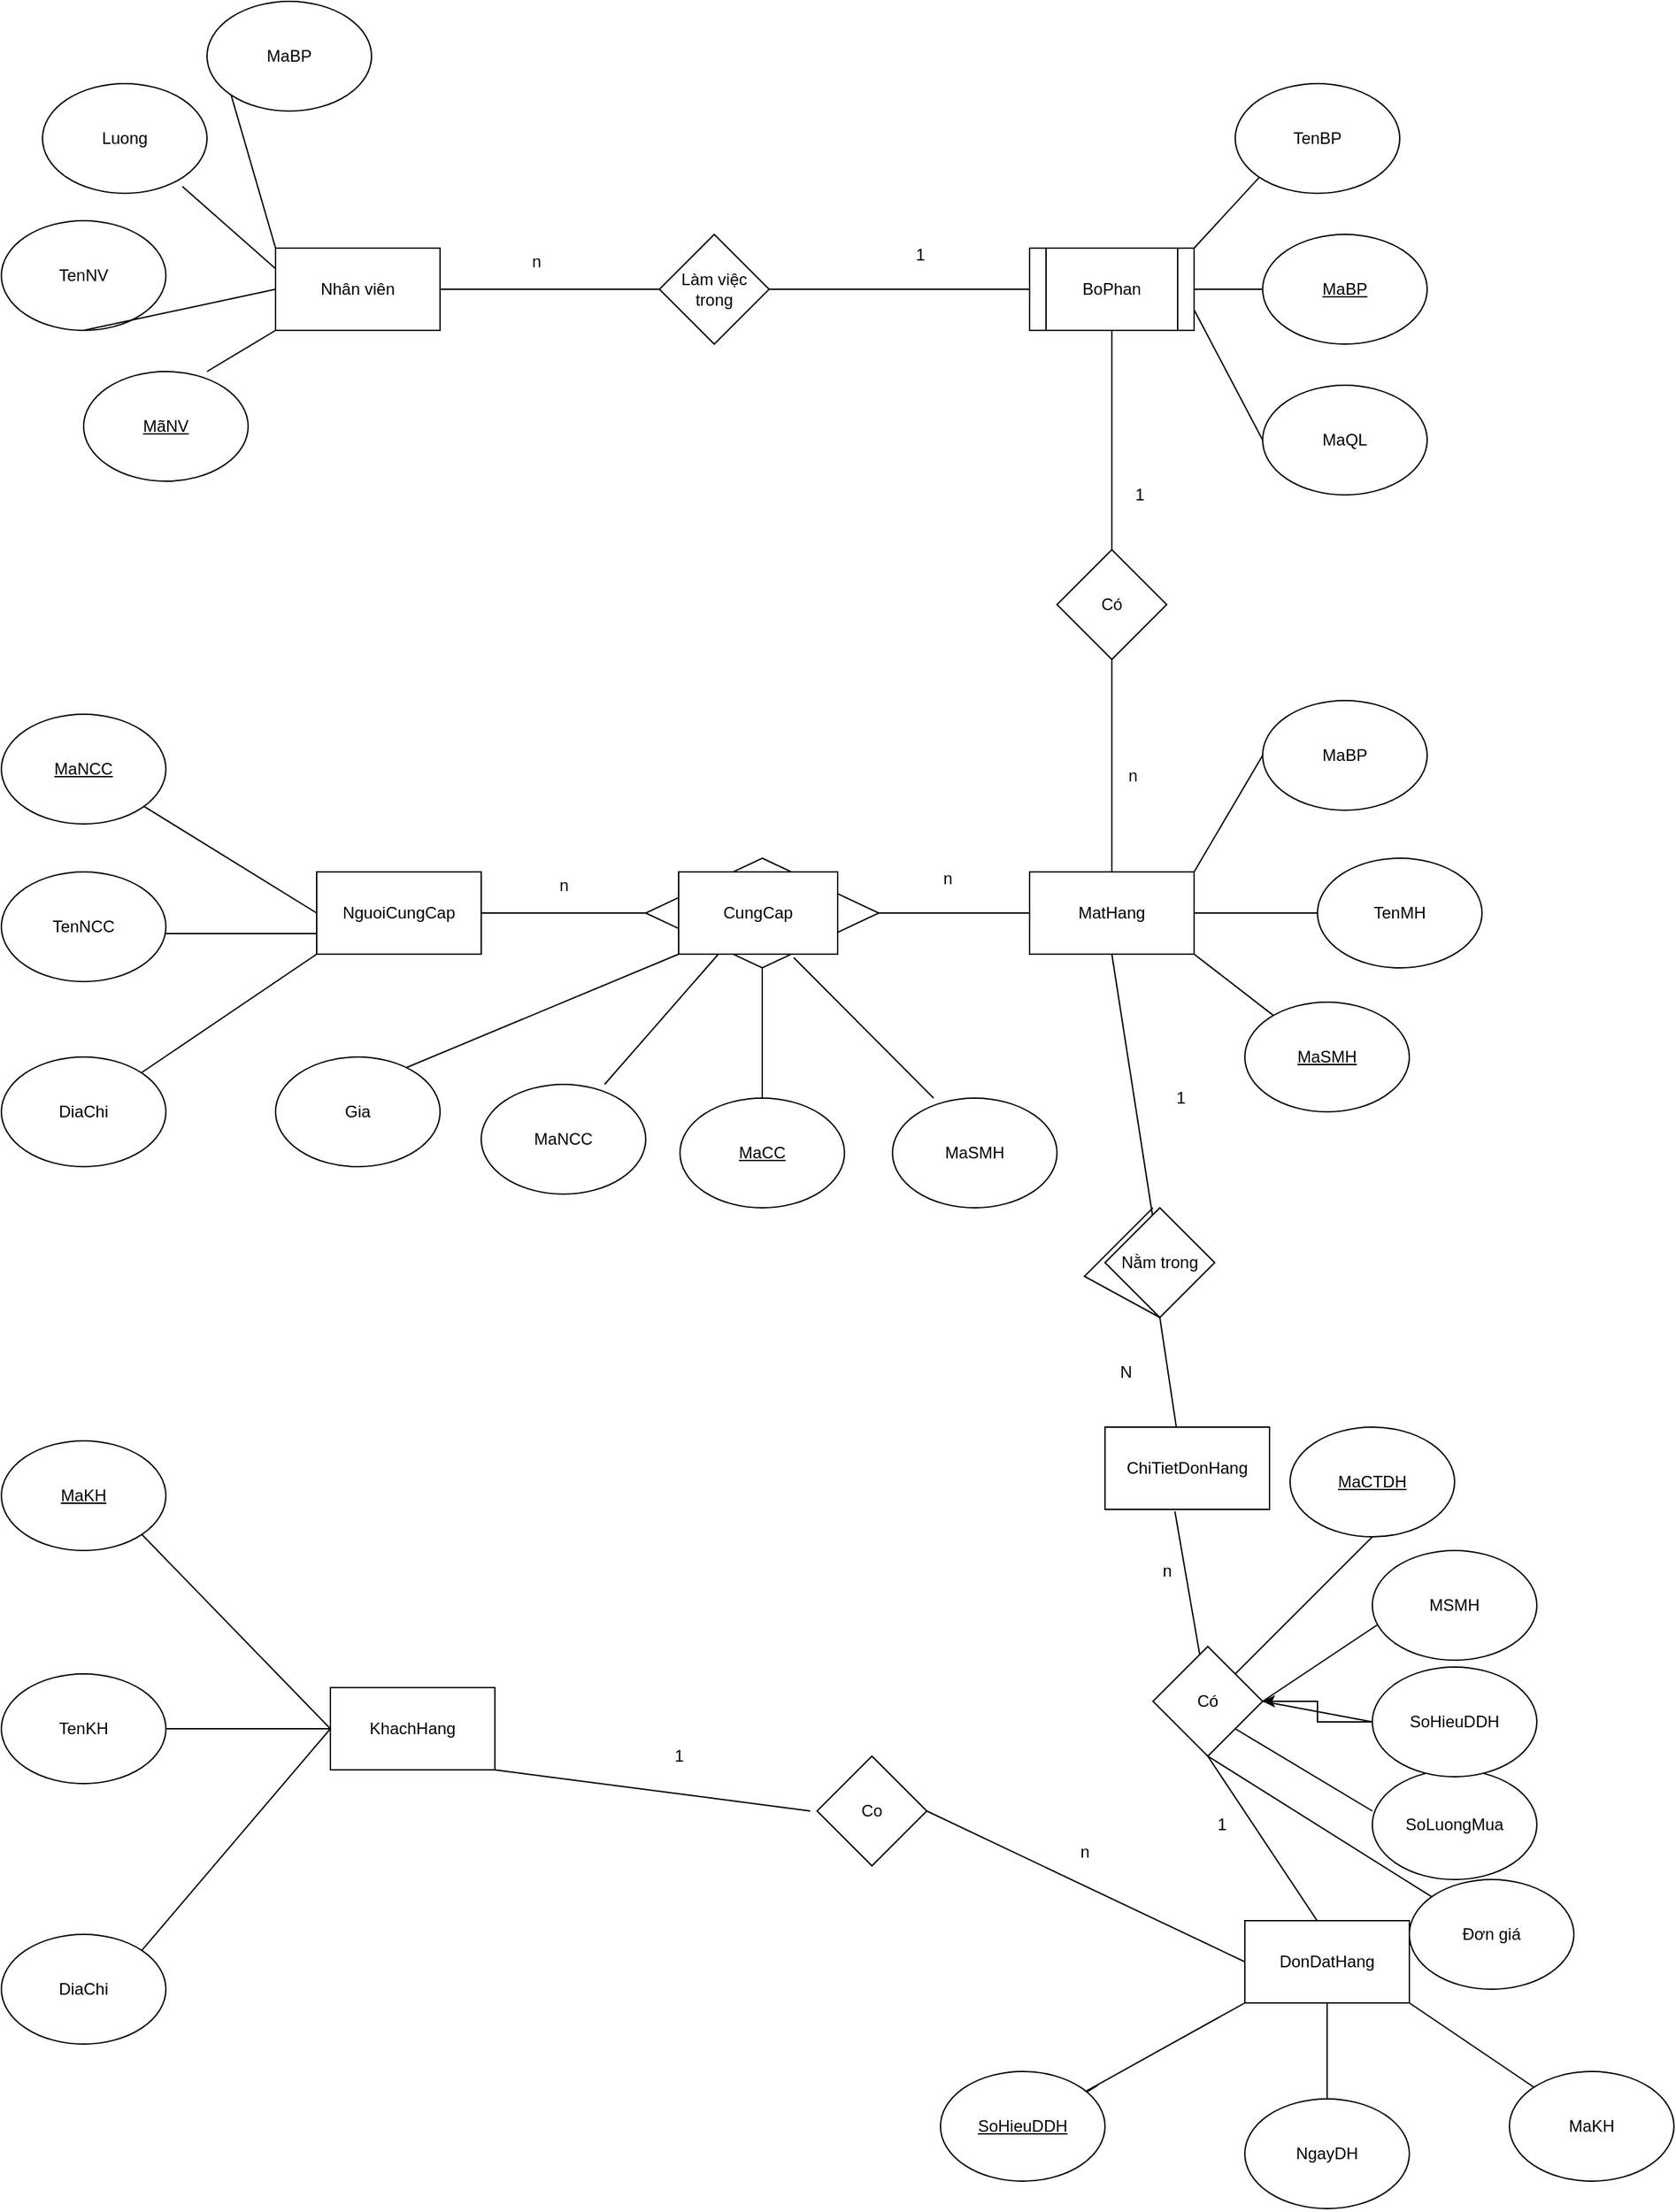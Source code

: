 <mxfile version="20.4.1" type="github">
  <diagram id="KJnayV7ZM33Jfx6mqHIE" name="Page-1">
    <mxGraphModel dx="2133" dy="2033" grid="1" gridSize="10" guides="1" tooltips="1" connect="1" arrows="1" fold="1" page="1" pageScale="1" pageWidth="827" pageHeight="1169" math="0" shadow="0">
      <root>
        <mxCell id="0" />
        <mxCell id="1" parent="0" />
        <mxCell id="iLdHwuGYIfyq-GvQSIh--1" value="Nhân viên" style="rounded=0;whiteSpace=wrap;html=1;" vertex="1" parent="1">
          <mxGeometry x="120" y="100" width="120" height="60" as="geometry" />
        </mxCell>
        <mxCell id="iLdHwuGYIfyq-GvQSIh--2" value="" style="endArrow=none;html=1;rounded=0;entryX=0;entryY=1;entryDx=0;entryDy=0;" edge="1" parent="1" target="iLdHwuGYIfyq-GvQSIh--1">
          <mxGeometry width="50" height="50" relative="1" as="geometry">
            <mxPoint x="70" y="190" as="sourcePoint" />
            <mxPoint x="440" y="210" as="targetPoint" />
            <Array as="points">
              <mxPoint x="70" y="190" />
            </Array>
          </mxGeometry>
        </mxCell>
        <mxCell id="iLdHwuGYIfyq-GvQSIh--3" value="&lt;u&gt;MãNV&lt;/u&gt;" style="ellipse;whiteSpace=wrap;html=1;" vertex="1" parent="1">
          <mxGeometry x="-20" y="190" width="120" height="80" as="geometry" />
        </mxCell>
        <mxCell id="iLdHwuGYIfyq-GvQSIh--4" value="TenNV" style="ellipse;whiteSpace=wrap;html=1;" vertex="1" parent="1">
          <mxGeometry x="-80" y="80" width="120" height="80" as="geometry" />
        </mxCell>
        <mxCell id="iLdHwuGYIfyq-GvQSIh--5" value="" style="endArrow=none;html=1;rounded=0;entryX=0;entryY=0.5;entryDx=0;entryDy=0;exitX=0.5;exitY=1;exitDx=0;exitDy=0;" edge="1" parent="1" source="iLdHwuGYIfyq-GvQSIh--4" target="iLdHwuGYIfyq-GvQSIh--1">
          <mxGeometry width="50" height="50" relative="1" as="geometry">
            <mxPoint x="410" y="260" as="sourcePoint" />
            <mxPoint x="460" y="210" as="targetPoint" />
          </mxGeometry>
        </mxCell>
        <mxCell id="iLdHwuGYIfyq-GvQSIh--6" value="Luong" style="ellipse;whiteSpace=wrap;html=1;" vertex="1" parent="1">
          <mxGeometry x="-50" y="-20" width="120" height="80" as="geometry" />
        </mxCell>
        <mxCell id="iLdHwuGYIfyq-GvQSIh--7" value="" style="endArrow=none;html=1;rounded=0;exitX=0;exitY=0.25;exitDx=0;exitDy=0;entryX=0.85;entryY=0.938;entryDx=0;entryDy=0;entryPerimeter=0;" edge="1" parent="1" source="iLdHwuGYIfyq-GvQSIh--1" target="iLdHwuGYIfyq-GvQSIh--6">
          <mxGeometry width="50" height="50" relative="1" as="geometry">
            <mxPoint x="520" y="230" as="sourcePoint" />
            <mxPoint x="570" y="180" as="targetPoint" />
          </mxGeometry>
        </mxCell>
        <mxCell id="iLdHwuGYIfyq-GvQSIh--8" value="MaBP" style="ellipse;whiteSpace=wrap;html=1;" vertex="1" parent="1">
          <mxGeometry x="70" y="-80" width="120" height="80" as="geometry" />
        </mxCell>
        <mxCell id="iLdHwuGYIfyq-GvQSIh--9" value="" style="endArrow=none;html=1;rounded=0;entryX=0;entryY=0;entryDx=0;entryDy=0;exitX=0;exitY=1;exitDx=0;exitDy=0;" edge="1" parent="1" source="iLdHwuGYIfyq-GvQSIh--8" target="iLdHwuGYIfyq-GvQSIh--1">
          <mxGeometry width="50" height="50" relative="1" as="geometry">
            <mxPoint x="520" y="230" as="sourcePoint" />
            <mxPoint x="570" y="180" as="targetPoint" />
          </mxGeometry>
        </mxCell>
        <mxCell id="iLdHwuGYIfyq-GvQSIh--10" value="Làm việc trong" style="rhombus;whiteSpace=wrap;html=1;" vertex="1" parent="1">
          <mxGeometry x="400" y="90" width="80" height="80" as="geometry" />
        </mxCell>
        <mxCell id="iLdHwuGYIfyq-GvQSIh--11" value="" style="endArrow=none;html=1;rounded=0;exitX=1;exitY=0.5;exitDx=0;exitDy=0;" edge="1" parent="1" source="iLdHwuGYIfyq-GvQSIh--1" target="iLdHwuGYIfyq-GvQSIh--10">
          <mxGeometry width="50" height="50" relative="1" as="geometry">
            <mxPoint x="520" y="230" as="sourcePoint" />
            <mxPoint x="570" y="180" as="targetPoint" />
          </mxGeometry>
        </mxCell>
        <mxCell id="iLdHwuGYIfyq-GvQSIh--12" value="n" style="text;html=1;resizable=0;autosize=1;align=center;verticalAlign=middle;points=[];fillColor=none;strokeColor=none;rounded=0;" vertex="1" parent="1">
          <mxGeometry x="295" y="95" width="30" height="30" as="geometry" />
        </mxCell>
        <mxCell id="iLdHwuGYIfyq-GvQSIh--13" value="" style="endArrow=none;html=1;rounded=0;exitX=1;exitY=0.5;exitDx=0;exitDy=0;" edge="1" parent="1" source="iLdHwuGYIfyq-GvQSIh--10">
          <mxGeometry width="50" height="50" relative="1" as="geometry">
            <mxPoint x="510" y="220" as="sourcePoint" />
            <mxPoint x="670" y="130" as="targetPoint" />
          </mxGeometry>
        </mxCell>
        <mxCell id="iLdHwuGYIfyq-GvQSIh--15" value="BoPhan" style="shape=process;whiteSpace=wrap;html=1;backgroundOutline=1;" vertex="1" parent="1">
          <mxGeometry x="670" y="100" width="120" height="60" as="geometry" />
        </mxCell>
        <mxCell id="iLdHwuGYIfyq-GvQSIh--16" value="1" style="text;html=1;resizable=0;autosize=1;align=center;verticalAlign=middle;points=[];fillColor=none;strokeColor=none;rounded=0;" vertex="1" parent="1">
          <mxGeometry x="575" y="90" width="30" height="30" as="geometry" />
        </mxCell>
        <mxCell id="iLdHwuGYIfyq-GvQSIh--17" value="MaQL" style="ellipse;whiteSpace=wrap;html=1;" vertex="1" parent="1">
          <mxGeometry x="840" y="200" width="120" height="80" as="geometry" />
        </mxCell>
        <mxCell id="iLdHwuGYIfyq-GvQSIh--18" value="&lt;u&gt;MaBP&lt;/u&gt;" style="ellipse;whiteSpace=wrap;html=1;" vertex="1" parent="1">
          <mxGeometry x="840" y="90" width="120" height="80" as="geometry" />
        </mxCell>
        <mxCell id="iLdHwuGYIfyq-GvQSIh--19" value="TenBP" style="ellipse;whiteSpace=wrap;html=1;" vertex="1" parent="1">
          <mxGeometry x="820" y="-20" width="120" height="80" as="geometry" />
        </mxCell>
        <mxCell id="iLdHwuGYIfyq-GvQSIh--20" value="" style="endArrow=none;html=1;rounded=0;exitX=1;exitY=0;exitDx=0;exitDy=0;entryX=0;entryY=1;entryDx=0;entryDy=0;" edge="1" parent="1" source="iLdHwuGYIfyq-GvQSIh--15" target="iLdHwuGYIfyq-GvQSIh--19">
          <mxGeometry width="50" height="50" relative="1" as="geometry">
            <mxPoint x="600" y="40" as="sourcePoint" />
            <mxPoint x="650" y="-10" as="targetPoint" />
          </mxGeometry>
        </mxCell>
        <mxCell id="iLdHwuGYIfyq-GvQSIh--21" value="" style="endArrow=none;html=1;rounded=0;exitX=1;exitY=0.5;exitDx=0;exitDy=0;entryX=0;entryY=0.5;entryDx=0;entryDy=0;" edge="1" parent="1" source="iLdHwuGYIfyq-GvQSIh--15" target="iLdHwuGYIfyq-GvQSIh--18">
          <mxGeometry width="50" height="50" relative="1" as="geometry">
            <mxPoint x="600" y="40" as="sourcePoint" />
            <mxPoint x="650" y="-10" as="targetPoint" />
          </mxGeometry>
        </mxCell>
        <mxCell id="iLdHwuGYIfyq-GvQSIh--22" value="" style="endArrow=none;html=1;rounded=0;exitX=1;exitY=0.75;exitDx=0;exitDy=0;entryX=0;entryY=0.5;entryDx=0;entryDy=0;" edge="1" parent="1" source="iLdHwuGYIfyq-GvQSIh--15" target="iLdHwuGYIfyq-GvQSIh--17">
          <mxGeometry width="50" height="50" relative="1" as="geometry">
            <mxPoint x="600" y="40" as="sourcePoint" />
            <mxPoint x="650" y="-10" as="targetPoint" />
          </mxGeometry>
        </mxCell>
        <mxCell id="iLdHwuGYIfyq-GvQSIh--23" value="" style="endArrow=none;html=1;rounded=0;entryX=0.5;entryY=1;entryDx=0;entryDy=0;" edge="1" parent="1" target="iLdHwuGYIfyq-GvQSIh--15">
          <mxGeometry width="50" height="50" relative="1" as="geometry">
            <mxPoint x="730" y="320" as="sourcePoint" />
            <mxPoint x="460" y="190" as="targetPoint" />
          </mxGeometry>
        </mxCell>
        <mxCell id="iLdHwuGYIfyq-GvQSIh--24" value="Có" style="rhombus;whiteSpace=wrap;html=1;" vertex="1" parent="1">
          <mxGeometry x="690" y="320" width="80" height="80" as="geometry" />
        </mxCell>
        <mxCell id="iLdHwuGYIfyq-GvQSIh--25" value="" style="endArrow=none;html=1;rounded=0;exitX=0.5;exitY=1;exitDx=0;exitDy=0;" edge="1" parent="1" source="iLdHwuGYIfyq-GvQSIh--24">
          <mxGeometry width="50" height="50" relative="1" as="geometry">
            <mxPoint x="410" y="240" as="sourcePoint" />
            <mxPoint x="730" y="560" as="targetPoint" />
          </mxGeometry>
        </mxCell>
        <mxCell id="iLdHwuGYIfyq-GvQSIh--26" value="Mat hang" style="shape=process;whiteSpace=wrap;html=1;backgroundOutline=1;" vertex="1" parent="1">
          <mxGeometry x="670" y="555" width="120" height="60" as="geometry" />
        </mxCell>
        <mxCell id="iLdHwuGYIfyq-GvQSIh--27" value="MatHang" style="rounded=0;whiteSpace=wrap;html=1;" vertex="1" parent="1">
          <mxGeometry x="670" y="555" width="120" height="60" as="geometry" />
        </mxCell>
        <mxCell id="iLdHwuGYIfyq-GvQSIh--28" value="n" style="text;html=1;resizable=0;autosize=1;align=center;verticalAlign=middle;points=[];fillColor=none;strokeColor=none;rounded=0;" vertex="1" parent="1">
          <mxGeometry x="730" y="470" width="30" height="30" as="geometry" />
        </mxCell>
        <mxCell id="iLdHwuGYIfyq-GvQSIh--29" value="1" style="text;html=1;resizable=0;autosize=1;align=center;verticalAlign=middle;points=[];fillColor=none;strokeColor=none;rounded=0;" vertex="1" parent="1">
          <mxGeometry x="735" y="265" width="30" height="30" as="geometry" />
        </mxCell>
        <mxCell id="iLdHwuGYIfyq-GvQSIh--30" value="" style="endArrow=none;html=1;rounded=0;exitX=1;exitY=0;exitDx=0;exitDy=0;" edge="1" parent="1" source="iLdHwuGYIfyq-GvQSIh--27">
          <mxGeometry width="50" height="50" relative="1" as="geometry">
            <mxPoint x="410" y="380" as="sourcePoint" />
            <mxPoint x="840" y="470" as="targetPoint" />
          </mxGeometry>
        </mxCell>
        <mxCell id="iLdHwuGYIfyq-GvQSIh--31" value="" style="endArrow=none;html=1;rounded=0;exitX=1;exitY=0.5;exitDx=0;exitDy=0;" edge="1" parent="1" source="iLdHwuGYIfyq-GvQSIh--27">
          <mxGeometry width="50" height="50" relative="1" as="geometry">
            <mxPoint x="410" y="380" as="sourcePoint" />
            <mxPoint x="880" y="585" as="targetPoint" />
          </mxGeometry>
        </mxCell>
        <mxCell id="iLdHwuGYIfyq-GvQSIh--32" value="" style="endArrow=none;html=1;rounded=0;exitX=1;exitY=1;exitDx=0;exitDy=0;" edge="1" parent="1" source="iLdHwuGYIfyq-GvQSIh--27" target="iLdHwuGYIfyq-GvQSIh--33">
          <mxGeometry width="50" height="50" relative="1" as="geometry">
            <mxPoint x="410" y="380" as="sourcePoint" />
            <mxPoint x="840" y="680" as="targetPoint" />
          </mxGeometry>
        </mxCell>
        <mxCell id="iLdHwuGYIfyq-GvQSIh--33" value="&lt;u&gt;MaSMH&lt;/u&gt;" style="ellipse;whiteSpace=wrap;html=1;" vertex="1" parent="1">
          <mxGeometry x="827" y="650" width="120" height="80" as="geometry" />
        </mxCell>
        <mxCell id="iLdHwuGYIfyq-GvQSIh--34" value="TenMH" style="ellipse;whiteSpace=wrap;html=1;" vertex="1" parent="1">
          <mxGeometry x="880" y="545" width="120" height="80" as="geometry" />
        </mxCell>
        <mxCell id="iLdHwuGYIfyq-GvQSIh--35" value="MaBP" style="ellipse;whiteSpace=wrap;html=1;" vertex="1" parent="1">
          <mxGeometry x="840" y="430" width="120" height="80" as="geometry" />
        </mxCell>
        <mxCell id="iLdHwuGYIfyq-GvQSIh--36" value="" style="rhombus;whiteSpace=wrap;html=1;" vertex="1" parent="1">
          <mxGeometry x="390" y="545" width="170" height="80" as="geometry" />
        </mxCell>
        <mxCell id="iLdHwuGYIfyq-GvQSIh--37" value="CungCap" style="rounded=0;whiteSpace=wrap;html=1;" vertex="1" parent="1">
          <mxGeometry x="414" y="555" width="116" height="60" as="geometry" />
        </mxCell>
        <mxCell id="iLdHwuGYIfyq-GvQSIh--38" value="" style="endArrow=none;html=1;rounded=0;exitX=0;exitY=0.5;exitDx=0;exitDy=0;entryX=1;entryY=0.5;entryDx=0;entryDy=0;" edge="1" parent="1" source="iLdHwuGYIfyq-GvQSIh--27" target="iLdHwuGYIfyq-GvQSIh--36">
          <mxGeometry width="50" height="50" relative="1" as="geometry">
            <mxPoint x="410" y="500" as="sourcePoint" />
            <mxPoint x="460" y="450" as="targetPoint" />
          </mxGeometry>
        </mxCell>
        <mxCell id="iLdHwuGYIfyq-GvQSIh--39" value="" style="endArrow=none;html=1;rounded=0;exitX=0;exitY=0.5;exitDx=0;exitDy=0;" edge="1" parent="1" source="iLdHwuGYIfyq-GvQSIh--36" target="iLdHwuGYIfyq-GvQSIh--40">
          <mxGeometry width="50" height="50" relative="1" as="geometry">
            <mxPoint x="410" y="500" as="sourcePoint" />
            <mxPoint x="250" y="585" as="targetPoint" />
          </mxGeometry>
        </mxCell>
        <mxCell id="iLdHwuGYIfyq-GvQSIh--40" value="NguoiCungCap" style="rounded=0;whiteSpace=wrap;html=1;" vertex="1" parent="1">
          <mxGeometry x="150" y="555" width="120" height="60" as="geometry" />
        </mxCell>
        <mxCell id="iLdHwuGYIfyq-GvQSIh--41" value="n" style="text;html=1;resizable=0;autosize=1;align=center;verticalAlign=middle;points=[];fillColor=none;strokeColor=none;rounded=0;" vertex="1" parent="1">
          <mxGeometry x="315" y="550" width="30" height="30" as="geometry" />
        </mxCell>
        <mxCell id="iLdHwuGYIfyq-GvQSIh--42" value="n" style="text;html=1;resizable=0;autosize=1;align=center;verticalAlign=middle;points=[];fillColor=none;strokeColor=none;rounded=0;" vertex="1" parent="1">
          <mxGeometry x="595" y="545" width="30" height="30" as="geometry" />
        </mxCell>
        <mxCell id="iLdHwuGYIfyq-GvQSIh--43" value="" style="endArrow=none;html=1;rounded=0;exitX=0;exitY=0.75;exitDx=0;exitDy=0;" edge="1" parent="1" source="iLdHwuGYIfyq-GvQSIh--40">
          <mxGeometry width="50" height="50" relative="1" as="geometry">
            <mxPoint x="410" y="490" as="sourcePoint" />
            <mxPoint x="40" y="600" as="targetPoint" />
          </mxGeometry>
        </mxCell>
        <mxCell id="iLdHwuGYIfyq-GvQSIh--44" value="" style="endArrow=none;html=1;rounded=0;exitX=0;exitY=0.5;exitDx=0;exitDy=0;" edge="1" parent="1" source="iLdHwuGYIfyq-GvQSIh--40" target="iLdHwuGYIfyq-GvQSIh--45">
          <mxGeometry width="50" height="50" relative="1" as="geometry">
            <mxPoint x="410" y="490" as="sourcePoint" />
            <mxPoint x="40" y="510" as="targetPoint" />
          </mxGeometry>
        </mxCell>
        <mxCell id="iLdHwuGYIfyq-GvQSIh--45" value="&lt;u&gt;MaNCC&lt;/u&gt;" style="ellipse;whiteSpace=wrap;html=1;" vertex="1" parent="1">
          <mxGeometry x="-80" y="440" width="120" height="80" as="geometry" />
        </mxCell>
        <mxCell id="iLdHwuGYIfyq-GvQSIh--46" value="TenNCC" style="ellipse;whiteSpace=wrap;html=1;" vertex="1" parent="1">
          <mxGeometry x="-80" y="555" width="120" height="80" as="geometry" />
        </mxCell>
        <mxCell id="iLdHwuGYIfyq-GvQSIh--47" value="DiaChi" style="ellipse;whiteSpace=wrap;html=1;" vertex="1" parent="1">
          <mxGeometry x="-80" y="690" width="120" height="80" as="geometry" />
        </mxCell>
        <mxCell id="iLdHwuGYIfyq-GvQSIh--48" value="" style="endArrow=none;html=1;rounded=0;exitX=0;exitY=1;exitDx=0;exitDy=0;" edge="1" parent="1" source="iLdHwuGYIfyq-GvQSIh--40" target="iLdHwuGYIfyq-GvQSIh--47">
          <mxGeometry width="50" height="50" relative="1" as="geometry">
            <mxPoint x="410" y="490" as="sourcePoint" />
            <mxPoint x="460" y="440" as="targetPoint" />
          </mxGeometry>
        </mxCell>
        <mxCell id="iLdHwuGYIfyq-GvQSIh--49" value="" style="endArrow=none;html=1;rounded=0;entryX=0.25;entryY=1;entryDx=0;entryDy=0;" edge="1" parent="1" target="iLdHwuGYIfyq-GvQSIh--37">
          <mxGeometry width="50" height="50" relative="1" as="geometry">
            <mxPoint x="360" y="710" as="sourcePoint" />
            <mxPoint x="460" y="580" as="targetPoint" />
          </mxGeometry>
        </mxCell>
        <mxCell id="iLdHwuGYIfyq-GvQSIh--50" value="" style="endArrow=none;html=1;rounded=0;exitX=0.5;exitY=1;exitDx=0;exitDy=0;" edge="1" parent="1" source="iLdHwuGYIfyq-GvQSIh--36">
          <mxGeometry width="50" height="50" relative="1" as="geometry">
            <mxPoint x="410" y="630" as="sourcePoint" />
            <mxPoint x="475" y="720" as="targetPoint" />
          </mxGeometry>
        </mxCell>
        <mxCell id="iLdHwuGYIfyq-GvQSIh--51" value="" style="endArrow=none;html=1;rounded=0;entryX=0.635;entryY=0.906;entryDx=0;entryDy=0;entryPerimeter=0;" edge="1" parent="1" target="iLdHwuGYIfyq-GvQSIh--36">
          <mxGeometry width="50" height="50" relative="1" as="geometry">
            <mxPoint x="600" y="720" as="sourcePoint" />
            <mxPoint x="560" y="660" as="targetPoint" />
          </mxGeometry>
        </mxCell>
        <mxCell id="iLdHwuGYIfyq-GvQSIh--52" value="MaNCC" style="ellipse;whiteSpace=wrap;html=1;" vertex="1" parent="1">
          <mxGeometry x="270" y="710" width="120" height="80" as="geometry" />
        </mxCell>
        <mxCell id="iLdHwuGYIfyq-GvQSIh--53" value="&lt;u&gt;MaCC&lt;/u&gt;" style="ellipse;whiteSpace=wrap;html=1;" vertex="1" parent="1">
          <mxGeometry x="415" y="720" width="120" height="80" as="geometry" />
        </mxCell>
        <mxCell id="iLdHwuGYIfyq-GvQSIh--54" value="MaSMH" style="ellipse;whiteSpace=wrap;html=1;" vertex="1" parent="1">
          <mxGeometry x="570" y="720" width="120" height="80" as="geometry" />
        </mxCell>
        <mxCell id="iLdHwuGYIfyq-GvQSIh--55" value="TenKH" style="ellipse;whiteSpace=wrap;html=1;" vertex="1" parent="1">
          <mxGeometry x="-80" y="1140" width="120" height="80" as="geometry" />
        </mxCell>
        <mxCell id="iLdHwuGYIfyq-GvQSIh--56" value="KhachHang" style="rounded=0;whiteSpace=wrap;html=1;" vertex="1" parent="1">
          <mxGeometry x="160" y="1150" width="120" height="60" as="geometry" />
        </mxCell>
        <mxCell id="iLdHwuGYIfyq-GvQSIh--57" value="&lt;u&gt;MaKH&lt;/u&gt;" style="ellipse;whiteSpace=wrap;html=1;" vertex="1" parent="1">
          <mxGeometry x="-80" y="970" width="120" height="80" as="geometry" />
        </mxCell>
        <mxCell id="iLdHwuGYIfyq-GvQSIh--58" value="DiaChi" style="ellipse;whiteSpace=wrap;html=1;" vertex="1" parent="1">
          <mxGeometry x="-80" y="1330" width="120" height="80" as="geometry" />
        </mxCell>
        <mxCell id="iLdHwuGYIfyq-GvQSIh--59" value="" style="endArrow=none;html=1;rounded=0;exitX=0;exitY=0.5;exitDx=0;exitDy=0;entryX=1;entryY=1;entryDx=0;entryDy=0;" edge="1" parent="1" source="iLdHwuGYIfyq-GvQSIh--56" target="iLdHwuGYIfyq-GvQSIh--57">
          <mxGeometry width="50" height="50" relative="1" as="geometry">
            <mxPoint x="150" y="1180" as="sourcePoint" />
            <mxPoint x="460" y="1170" as="targetPoint" />
          </mxGeometry>
        </mxCell>
        <mxCell id="iLdHwuGYIfyq-GvQSIh--60" value="" style="endArrow=none;html=1;rounded=0;exitX=0;exitY=0.5;exitDx=0;exitDy=0;entryX=1;entryY=0.5;entryDx=0;entryDy=0;" edge="1" parent="1" source="iLdHwuGYIfyq-GvQSIh--56" target="iLdHwuGYIfyq-GvQSIh--55">
          <mxGeometry width="50" height="50" relative="1" as="geometry">
            <mxPoint x="410" y="1220" as="sourcePoint" />
            <mxPoint x="460" y="1170" as="targetPoint" />
          </mxGeometry>
        </mxCell>
        <mxCell id="iLdHwuGYIfyq-GvQSIh--61" value="" style="endArrow=none;html=1;rounded=0;exitX=0;exitY=0.5;exitDx=0;exitDy=0;entryX=1;entryY=0;entryDx=0;entryDy=0;" edge="1" parent="1" source="iLdHwuGYIfyq-GvQSIh--56" target="iLdHwuGYIfyq-GvQSIh--58">
          <mxGeometry width="50" height="50" relative="1" as="geometry">
            <mxPoint x="410" y="1220" as="sourcePoint" />
            <mxPoint x="460" y="1170" as="targetPoint" />
          </mxGeometry>
        </mxCell>
        <mxCell id="iLdHwuGYIfyq-GvQSIh--62" value="DonDatHang" style="rounded=0;whiteSpace=wrap;html=1;" vertex="1" parent="1">
          <mxGeometry x="827" y="1320" width="120" height="60" as="geometry" />
        </mxCell>
        <mxCell id="iLdHwuGYIfyq-GvQSIh--63" value="Co" style="rhombus;whiteSpace=wrap;html=1;" vertex="1" parent="1">
          <mxGeometry x="515" y="1200" width="80" height="80" as="geometry" />
        </mxCell>
        <mxCell id="iLdHwuGYIfyq-GvQSIh--64" value="" style="endArrow=none;html=1;rounded=0;entryX=1;entryY=1;entryDx=0;entryDy=0;" edge="1" parent="1" target="iLdHwuGYIfyq-GvQSIh--56">
          <mxGeometry width="50" height="50" relative="1" as="geometry">
            <mxPoint x="510" y="1240" as="sourcePoint" />
            <mxPoint x="560" y="1220" as="targetPoint" />
          </mxGeometry>
        </mxCell>
        <mxCell id="iLdHwuGYIfyq-GvQSIh--65" value="" style="endArrow=none;html=1;rounded=0;exitX=0;exitY=0.5;exitDx=0;exitDy=0;entryX=1;entryY=0.5;entryDx=0;entryDy=0;" edge="1" parent="1" source="iLdHwuGYIfyq-GvQSIh--62" target="iLdHwuGYIfyq-GvQSIh--63">
          <mxGeometry width="50" height="50" relative="1" as="geometry">
            <mxPoint x="480" y="1270" as="sourcePoint" />
            <mxPoint x="530" y="1220" as="targetPoint" />
          </mxGeometry>
        </mxCell>
        <mxCell id="iLdHwuGYIfyq-GvQSIh--66" value="1" style="text;html=1;resizable=0;autosize=1;align=center;verticalAlign=middle;points=[];fillColor=none;strokeColor=none;rounded=0;" vertex="1" parent="1">
          <mxGeometry x="399" y="1185" width="30" height="30" as="geometry" />
        </mxCell>
        <mxCell id="iLdHwuGYIfyq-GvQSIh--67" value="n" style="text;html=1;resizable=0;autosize=1;align=center;verticalAlign=middle;points=[];fillColor=none;strokeColor=none;rounded=0;" vertex="1" parent="1">
          <mxGeometry x="695" y="1255" width="30" height="30" as="geometry" />
        </mxCell>
        <mxCell id="iLdHwuGYIfyq-GvQSIh--68" value="" style="endArrow=none;html=1;rounded=0;exitX=0;exitY=1;exitDx=0;exitDy=0;startArrow=none;" edge="1" parent="1" source="iLdHwuGYIfyq-GvQSIh--72">
          <mxGeometry width="50" height="50" relative="1" as="geometry">
            <mxPoint x="470" y="1270" as="sourcePoint" />
            <mxPoint x="720" y="1440" as="targetPoint" />
          </mxGeometry>
        </mxCell>
        <mxCell id="iLdHwuGYIfyq-GvQSIh--69" value="" style="endArrow=none;html=1;rounded=0;exitX=1;exitY=1;exitDx=0;exitDy=0;" edge="1" parent="1" source="iLdHwuGYIfyq-GvQSIh--62" target="iLdHwuGYIfyq-GvQSIh--71">
          <mxGeometry width="50" height="50" relative="1" as="geometry">
            <mxPoint x="470" y="1270" as="sourcePoint" />
            <mxPoint x="1040" y="1440" as="targetPoint" />
          </mxGeometry>
        </mxCell>
        <mxCell id="iLdHwuGYIfyq-GvQSIh--70" value="" style="endArrow=none;html=1;rounded=0;exitX=0.5;exitY=1;exitDx=0;exitDy=0;startArrow=none;" edge="1" parent="1" source="iLdHwuGYIfyq-GvQSIh--74">
          <mxGeometry width="50" height="50" relative="1" as="geometry">
            <mxPoint x="470" y="1270" as="sourcePoint" />
            <mxPoint x="887" y="1470" as="targetPoint" />
          </mxGeometry>
        </mxCell>
        <mxCell id="iLdHwuGYIfyq-GvQSIh--71" value="MaKH" style="ellipse;whiteSpace=wrap;html=1;" vertex="1" parent="1">
          <mxGeometry x="1020" y="1430" width="120" height="80" as="geometry" />
        </mxCell>
        <mxCell id="iLdHwuGYIfyq-GvQSIh--72" value="&lt;u&gt;SoHieuDDH&lt;/u&gt;" style="ellipse;whiteSpace=wrap;html=1;" vertex="1" parent="1">
          <mxGeometry x="605" y="1430" width="120" height="80" as="geometry" />
        </mxCell>
        <mxCell id="iLdHwuGYIfyq-GvQSIh--73" value="" style="endArrow=none;html=1;rounded=0;exitX=0;exitY=1;exitDx=0;exitDy=0;" edge="1" parent="1" source="iLdHwuGYIfyq-GvQSIh--62" target="iLdHwuGYIfyq-GvQSIh--72">
          <mxGeometry width="50" height="50" relative="1" as="geometry">
            <mxPoint x="827" y="1380" as="sourcePoint" />
            <mxPoint x="720" y="1440" as="targetPoint" />
          </mxGeometry>
        </mxCell>
        <mxCell id="iLdHwuGYIfyq-GvQSIh--74" value="NgayDH" style="ellipse;whiteSpace=wrap;html=1;" vertex="1" parent="1">
          <mxGeometry x="827" y="1450" width="120" height="80" as="geometry" />
        </mxCell>
        <mxCell id="iLdHwuGYIfyq-GvQSIh--75" value="" style="endArrow=none;html=1;rounded=0;exitX=0.5;exitY=1;exitDx=0;exitDy=0;" edge="1" parent="1" source="iLdHwuGYIfyq-GvQSIh--62" target="iLdHwuGYIfyq-GvQSIh--74">
          <mxGeometry width="50" height="50" relative="1" as="geometry">
            <mxPoint x="887" y="1380" as="sourcePoint" />
            <mxPoint x="887" y="1470" as="targetPoint" />
          </mxGeometry>
        </mxCell>
        <mxCell id="iLdHwuGYIfyq-GvQSIh--76" value="" style="endArrow=none;html=1;rounded=0;entryX=0.5;entryY=1;entryDx=0;entryDy=0;startArrow=none;" edge="1" parent="1" source="iLdHwuGYIfyq-GvQSIh--77" target="iLdHwuGYIfyq-GvQSIh--27">
          <mxGeometry width="50" height="50" relative="1" as="geometry">
            <mxPoint x="760" y="800" as="sourcePoint" />
            <mxPoint x="550" y="990" as="targetPoint" />
          </mxGeometry>
        </mxCell>
        <mxCell id="iLdHwuGYIfyq-GvQSIh--77" value="Nằm trong" style="rhombus;whiteSpace=wrap;html=1;" vertex="1" parent="1">
          <mxGeometry x="725" y="800" width="80" height="80" as="geometry" />
        </mxCell>
        <mxCell id="iLdHwuGYIfyq-GvQSIh--78" value="" style="endArrow=none;html=1;rounded=0;entryX=0.5;entryY=1;entryDx=0;entryDy=0;" edge="1" parent="1" target="iLdHwuGYIfyq-GvQSIh--77">
          <mxGeometry width="50" height="50" relative="1" as="geometry">
            <mxPoint x="760" y="800" as="sourcePoint" />
            <mxPoint x="730" y="615" as="targetPoint" />
            <Array as="points">
              <mxPoint x="710" y="850" />
            </Array>
          </mxGeometry>
        </mxCell>
        <mxCell id="iLdHwuGYIfyq-GvQSIh--79" value="" style="endArrow=none;html=1;rounded=0;entryX=0.5;entryY=1;entryDx=0;entryDy=0;exitX=0.433;exitY=-0.008;exitDx=0;exitDy=0;exitPerimeter=0;" edge="1" parent="1" source="iLdHwuGYIfyq-GvQSIh--80" target="iLdHwuGYIfyq-GvQSIh--77">
          <mxGeometry width="50" height="50" relative="1" as="geometry">
            <mxPoint x="780" y="950" as="sourcePoint" />
            <mxPoint x="750" y="890" as="targetPoint" />
          </mxGeometry>
        </mxCell>
        <mxCell id="iLdHwuGYIfyq-GvQSIh--80" value="ChiTietDonHang" style="rounded=0;whiteSpace=wrap;html=1;" vertex="1" parent="1">
          <mxGeometry x="725" y="960" width="120" height="60" as="geometry" />
        </mxCell>
        <mxCell id="iLdHwuGYIfyq-GvQSIh--81" value="" style="endArrow=none;html=1;rounded=0;exitX=0.425;exitY=1.025;exitDx=0;exitDy=0;exitPerimeter=0;" edge="1" parent="1" source="iLdHwuGYIfyq-GvQSIh--80" target="iLdHwuGYIfyq-GvQSIh--82">
          <mxGeometry width="50" height="50" relative="1" as="geometry">
            <mxPoint x="510" y="1040" as="sourcePoint" />
            <mxPoint x="560" y="990" as="targetPoint" />
          </mxGeometry>
        </mxCell>
        <mxCell id="iLdHwuGYIfyq-GvQSIh--82" value="Có" style="rhombus;whiteSpace=wrap;html=1;" vertex="1" parent="1">
          <mxGeometry x="760" y="1120" width="80" height="80" as="geometry" />
        </mxCell>
        <mxCell id="iLdHwuGYIfyq-GvQSIh--83" value="" style="endArrow=none;html=1;rounded=0;exitX=0.5;exitY=1;exitDx=0;exitDy=0;entryX=0.442;entryY=0.008;entryDx=0;entryDy=0;entryPerimeter=0;" edge="1" parent="1" source="iLdHwuGYIfyq-GvQSIh--82" target="iLdHwuGYIfyq-GvQSIh--62">
          <mxGeometry width="50" height="50" relative="1" as="geometry">
            <mxPoint x="510" y="1040" as="sourcePoint" />
            <mxPoint x="880" y="1310" as="targetPoint" />
          </mxGeometry>
        </mxCell>
        <mxCell id="iLdHwuGYIfyq-GvQSIh--84" value="" style="endArrow=none;html=1;rounded=0;exitX=1;exitY=0;exitDx=0;exitDy=0;" edge="1" parent="1" source="iLdHwuGYIfyq-GvQSIh--82">
          <mxGeometry width="50" height="50" relative="1" as="geometry">
            <mxPoint x="510" y="1140" as="sourcePoint" />
            <mxPoint x="920" y="1040" as="targetPoint" />
          </mxGeometry>
        </mxCell>
        <mxCell id="iLdHwuGYIfyq-GvQSIh--85" value="" style="endArrow=none;html=1;rounded=0;exitX=1;exitY=0.5;exitDx=0;exitDy=0;" edge="1" parent="1" source="iLdHwuGYIfyq-GvQSIh--82">
          <mxGeometry width="50" height="50" relative="1" as="geometry">
            <mxPoint x="490" y="1140" as="sourcePoint" />
            <mxPoint x="930" y="1100" as="targetPoint" />
          </mxGeometry>
        </mxCell>
        <mxCell id="iLdHwuGYIfyq-GvQSIh--86" value="" style="endArrow=none;html=1;rounded=0;exitX=1;exitY=0.5;exitDx=0;exitDy=0;entryX=0;entryY=0.5;entryDx=0;entryDy=0;" edge="1" parent="1" source="iLdHwuGYIfyq-GvQSIh--82" target="iLdHwuGYIfyq-GvQSIh--91">
          <mxGeometry width="50" height="50" relative="1" as="geometry">
            <mxPoint x="490" y="1140" as="sourcePoint" />
            <mxPoint x="920" y="1190" as="targetPoint" />
          </mxGeometry>
        </mxCell>
        <mxCell id="iLdHwuGYIfyq-GvQSIh--87" value="" style="endArrow=none;html=1;rounded=0;exitX=1;exitY=1;exitDx=0;exitDy=0;" edge="1" parent="1" source="iLdHwuGYIfyq-GvQSIh--82">
          <mxGeometry width="50" height="50" relative="1" as="geometry">
            <mxPoint x="490" y="1140" as="sourcePoint" />
            <mxPoint x="920" y="1240" as="targetPoint" />
          </mxGeometry>
        </mxCell>
        <mxCell id="iLdHwuGYIfyq-GvQSIh--88" value="" style="endArrow=none;html=1;rounded=0;exitX=0.5;exitY=1;exitDx=0;exitDy=0;" edge="1" parent="1" source="iLdHwuGYIfyq-GvQSIh--82" target="iLdHwuGYIfyq-GvQSIh--89">
          <mxGeometry width="50" height="50" relative="1" as="geometry">
            <mxPoint x="490" y="1140" as="sourcePoint" />
            <mxPoint x="910" y="1280" as="targetPoint" />
          </mxGeometry>
        </mxCell>
        <mxCell id="iLdHwuGYIfyq-GvQSIh--89" value="Đơn giá" style="ellipse;whiteSpace=wrap;html=1;" vertex="1" parent="1">
          <mxGeometry x="947" y="1290" width="120" height="80" as="geometry" />
        </mxCell>
        <mxCell id="iLdHwuGYIfyq-GvQSIh--90" value="SoLuongMua" style="ellipse;whiteSpace=wrap;html=1;" vertex="1" parent="1">
          <mxGeometry x="920" y="1210" width="120" height="80" as="geometry" />
        </mxCell>
        <mxCell id="iLdHwuGYIfyq-GvQSIh--92" value="" style="edgeStyle=orthogonalEdgeStyle;rounded=0;orthogonalLoop=1;jettySize=auto;html=1;" edge="1" parent="1" source="iLdHwuGYIfyq-GvQSIh--91" target="iLdHwuGYIfyq-GvQSIh--82">
          <mxGeometry relative="1" as="geometry" />
        </mxCell>
        <mxCell id="iLdHwuGYIfyq-GvQSIh--91" value="SoHieuDDH" style="ellipse;whiteSpace=wrap;html=1;" vertex="1" parent="1">
          <mxGeometry x="920" y="1135" width="120" height="80" as="geometry" />
        </mxCell>
        <mxCell id="iLdHwuGYIfyq-GvQSIh--93" value="&lt;u&gt;MaCTDH&lt;/u&gt;" style="ellipse;whiteSpace=wrap;html=1;" vertex="1" parent="1">
          <mxGeometry x="860" y="960" width="120" height="80" as="geometry" />
        </mxCell>
        <mxCell id="iLdHwuGYIfyq-GvQSIh--94" value="MSMH" style="ellipse;whiteSpace=wrap;html=1;" vertex="1" parent="1">
          <mxGeometry x="920" y="1050" width="120" height="80" as="geometry" />
        </mxCell>
        <mxCell id="iLdHwuGYIfyq-GvQSIh--95" value="N" style="text;html=1;resizable=0;autosize=1;align=center;verticalAlign=middle;points=[];fillColor=none;strokeColor=none;rounded=0;" vertex="1" parent="1">
          <mxGeometry x="725" y="905" width="30" height="30" as="geometry" />
        </mxCell>
        <mxCell id="iLdHwuGYIfyq-GvQSIh--97" value="1" style="text;html=1;resizable=0;autosize=1;align=center;verticalAlign=middle;points=[];fillColor=none;strokeColor=none;rounded=0;" vertex="1" parent="1">
          <mxGeometry x="765" y="705" width="30" height="30" as="geometry" />
        </mxCell>
        <mxCell id="iLdHwuGYIfyq-GvQSIh--98" value="n" style="text;html=1;resizable=0;autosize=1;align=center;verticalAlign=middle;points=[];fillColor=none;strokeColor=none;rounded=0;" vertex="1" parent="1">
          <mxGeometry x="755" y="1050" width="30" height="30" as="geometry" />
        </mxCell>
        <mxCell id="iLdHwuGYIfyq-GvQSIh--99" value="1" style="text;html=1;resizable=0;autosize=1;align=center;verticalAlign=middle;points=[];fillColor=none;strokeColor=none;rounded=0;" vertex="1" parent="1">
          <mxGeometry x="795" y="1235" width="30" height="30" as="geometry" />
        </mxCell>
        <mxCell id="iLdHwuGYIfyq-GvQSIh--101" value="" style="endArrow=none;html=1;rounded=0;entryX=0;entryY=1;entryDx=0;entryDy=0;" edge="1" parent="1" target="iLdHwuGYIfyq-GvQSIh--37">
          <mxGeometry width="50" height="50" relative="1" as="geometry">
            <mxPoint x="210" y="700" as="sourcePoint" />
            <mxPoint x="490" y="870" as="targetPoint" />
          </mxGeometry>
        </mxCell>
        <mxCell id="iLdHwuGYIfyq-GvQSIh--102" value="Gia" style="ellipse;whiteSpace=wrap;html=1;" vertex="1" parent="1">
          <mxGeometry x="120" y="690" width="120" height="80" as="geometry" />
        </mxCell>
      </root>
    </mxGraphModel>
  </diagram>
</mxfile>
